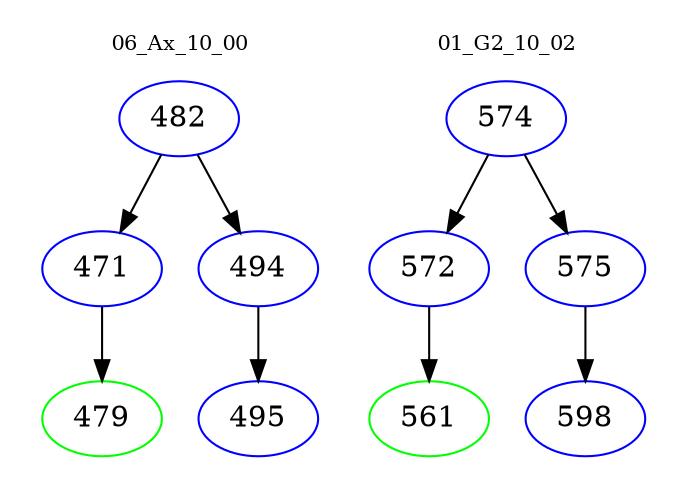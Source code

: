 digraph{
subgraph cluster_0 {
color = white
label = "06_Ax_10_00";
fontsize=10;
T0_482 [label="482", color="blue"]
T0_482 -> T0_471 [color="black"]
T0_471 [label="471", color="blue"]
T0_471 -> T0_479 [color="black"]
T0_479 [label="479", color="green"]
T0_482 -> T0_494 [color="black"]
T0_494 [label="494", color="blue"]
T0_494 -> T0_495 [color="black"]
T0_495 [label="495", color="blue"]
}
subgraph cluster_1 {
color = white
label = "01_G2_10_02";
fontsize=10;
T1_574 [label="574", color="blue"]
T1_574 -> T1_572 [color="black"]
T1_572 [label="572", color="blue"]
T1_572 -> T1_561 [color="black"]
T1_561 [label="561", color="green"]
T1_574 -> T1_575 [color="black"]
T1_575 [label="575", color="blue"]
T1_575 -> T1_598 [color="black"]
T1_598 [label="598", color="blue"]
}
}
